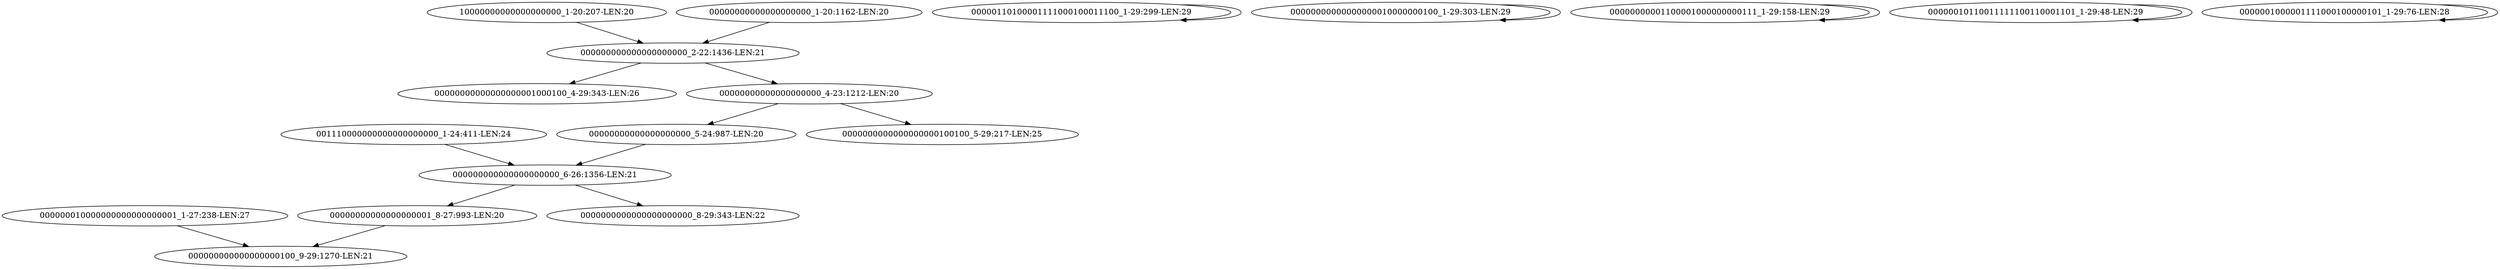 digraph G {
    "000000000000000000000_2-22:1436-LEN:21" -> "00000000000000000001000100_4-29:343-LEN:26";
    "000000000000000000000_2-22:1436-LEN:21" -> "00000000000000000000_4-23:1212-LEN:20";
    "00000110100001111000100011100_1-29:299-LEN:29" -> "00000110100001111000100011100_1-29:299-LEN:29";
    "10000000000000000000_1-20:207-LEN:20" -> "000000000000000000000_2-22:1436-LEN:21";
    "001110000000000000000000_1-24:411-LEN:24" -> "000000000000000000000_6-26:1356-LEN:21";
    "00000000000000000010000000100_1-29:303-LEN:29" -> "00000000000000000010000000100_1-29:303-LEN:29";
    "00000000000000000000_5-24:987-LEN:20" -> "000000000000000000000_6-26:1356-LEN:21";
    "00000000001100001000000000111_1-29:158-LEN:29" -> "00000000001100001000000000111_1-29:158-LEN:29";
    "000000000000000000000_6-26:1356-LEN:21" -> "00000000000000000001_8-27:993-LEN:20";
    "000000000000000000000_6-26:1356-LEN:21" -> "0000000000000000000000_8-29:343-LEN:22";
    "00000000000000000001_8-27:993-LEN:20" -> "000000000000000000100_9-29:1270-LEN:21";
    "00000010110011111100110001101_1-29:48-LEN:29" -> "00000010110011111100110001101_1-29:48-LEN:29";
    "00000000000000000000_4-23:1212-LEN:20" -> "0000000000000000000100100_5-29:217-LEN:25";
    "00000000000000000000_4-23:1212-LEN:20" -> "00000000000000000000_5-24:987-LEN:20";
    "0000001000001111000100000101_1-29:76-LEN:28" -> "0000001000001111000100000101_1-29:76-LEN:28";
    "000000010000000000000000001_1-27:238-LEN:27" -> "000000000000000000100_9-29:1270-LEN:21";
    "00000000000000000000_1-20:1162-LEN:20" -> "000000000000000000000_2-22:1436-LEN:21";
}

